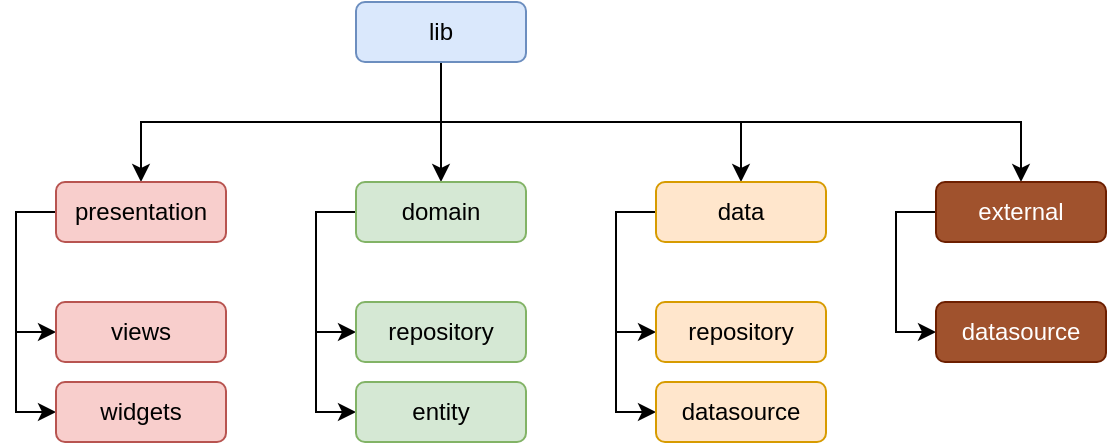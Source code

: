<mxfile version="23.1.1" type="device">
  <diagram name="Page-1" id="LCZDbOzrJUOOxawHYuoy">
    <mxGraphModel dx="1430" dy="525" grid="1" gridSize="10" guides="0" tooltips="1" connect="1" arrows="0" fold="1" page="1" pageScale="1" pageWidth="850" pageHeight="1100" math="0" shadow="0">
      <root>
        <mxCell id="0" />
        <mxCell id="1" parent="0" />
        <mxCell id="h0qZJJTRCDdT7yyd2wxf-5" value="" style="edgeStyle=orthogonalEdgeStyle;rounded=0;orthogonalLoop=1;jettySize=auto;html=1;" edge="1" parent="1" source="h0qZJJTRCDdT7yyd2wxf-1" target="h0qZJJTRCDdT7yyd2wxf-4">
          <mxGeometry relative="1" as="geometry" />
        </mxCell>
        <mxCell id="h0qZJJTRCDdT7yyd2wxf-7" value="" style="edgeStyle=orthogonalEdgeStyle;rounded=0;orthogonalLoop=1;jettySize=auto;html=1;exitX=0.5;exitY=1;exitDx=0;exitDy=0;" edge="1" parent="1" source="h0qZJJTRCDdT7yyd2wxf-1" target="h0qZJJTRCDdT7yyd2wxf-6">
          <mxGeometry relative="1" as="geometry" />
        </mxCell>
        <mxCell id="h0qZJJTRCDdT7yyd2wxf-9" value="" style="edgeStyle=orthogonalEdgeStyle;rounded=0;orthogonalLoop=1;jettySize=auto;html=1;exitX=0.5;exitY=1;exitDx=0;exitDy=0;" edge="1" parent="1" source="h0qZJJTRCDdT7yyd2wxf-1" target="h0qZJJTRCDdT7yyd2wxf-8">
          <mxGeometry relative="1" as="geometry" />
        </mxCell>
        <mxCell id="h0qZJJTRCDdT7yyd2wxf-25" style="edgeStyle=orthogonalEdgeStyle;rounded=0;orthogonalLoop=1;jettySize=auto;html=1;exitX=0.5;exitY=1;exitDx=0;exitDy=0;" edge="1" parent="1" source="h0qZJJTRCDdT7yyd2wxf-1" target="h0qZJJTRCDdT7yyd2wxf-24">
          <mxGeometry relative="1" as="geometry" />
        </mxCell>
        <mxCell id="h0qZJJTRCDdT7yyd2wxf-1" value="lib" style="rounded=1;whiteSpace=wrap;html=1;fillColor=#dae8fc;strokeColor=#6c8ebf;" vertex="1" parent="1">
          <mxGeometry x="360" y="210" width="85" height="30" as="geometry" />
        </mxCell>
        <mxCell id="h0qZJJTRCDdT7yyd2wxf-17" style="edgeStyle=orthogonalEdgeStyle;rounded=0;orthogonalLoop=1;jettySize=auto;html=1;exitX=0;exitY=0.5;exitDx=0;exitDy=0;entryX=0;entryY=0.5;entryDx=0;entryDy=0;" edge="1" parent="1" source="h0qZJJTRCDdT7yyd2wxf-4" target="h0qZJJTRCDdT7yyd2wxf-16">
          <mxGeometry relative="1" as="geometry" />
        </mxCell>
        <mxCell id="h0qZJJTRCDdT7yyd2wxf-19" style="edgeStyle=orthogonalEdgeStyle;rounded=0;orthogonalLoop=1;jettySize=auto;html=1;exitX=0;exitY=0.5;exitDx=0;exitDy=0;entryX=0;entryY=0.5;entryDx=0;entryDy=0;" edge="1" parent="1" source="h0qZJJTRCDdT7yyd2wxf-4" target="h0qZJJTRCDdT7yyd2wxf-18">
          <mxGeometry relative="1" as="geometry" />
        </mxCell>
        <mxCell id="h0qZJJTRCDdT7yyd2wxf-4" value="domain" style="rounded=1;whiteSpace=wrap;html=1;fillColor=#d5e8d4;strokeColor=#82b366;" vertex="1" parent="1">
          <mxGeometry x="360" y="300" width="85" height="30" as="geometry" />
        </mxCell>
        <mxCell id="h0qZJJTRCDdT7yyd2wxf-11" value="" style="edgeStyle=orthogonalEdgeStyle;rounded=0;orthogonalLoop=1;jettySize=auto;html=1;exitX=0;exitY=0.5;exitDx=0;exitDy=0;entryX=0;entryY=0.5;entryDx=0;entryDy=0;" edge="1" parent="1" source="h0qZJJTRCDdT7yyd2wxf-6" target="h0qZJJTRCDdT7yyd2wxf-10">
          <mxGeometry relative="1" as="geometry" />
        </mxCell>
        <mxCell id="h0qZJJTRCDdT7yyd2wxf-14" style="edgeStyle=orthogonalEdgeStyle;rounded=0;orthogonalLoop=1;jettySize=auto;html=1;exitX=0;exitY=0.5;exitDx=0;exitDy=0;entryX=0;entryY=0.5;entryDx=0;entryDy=0;" edge="1" parent="1" source="h0qZJJTRCDdT7yyd2wxf-6" target="h0qZJJTRCDdT7yyd2wxf-12">
          <mxGeometry relative="1" as="geometry" />
        </mxCell>
        <mxCell id="h0qZJJTRCDdT7yyd2wxf-6" value="presentation" style="rounded=1;whiteSpace=wrap;html=1;fillColor=#f8cecc;strokeColor=#b85450;" vertex="1" parent="1">
          <mxGeometry x="210" y="300" width="85" height="30" as="geometry" />
        </mxCell>
        <mxCell id="h0qZJJTRCDdT7yyd2wxf-22" style="edgeStyle=orthogonalEdgeStyle;rounded=0;orthogonalLoop=1;jettySize=auto;html=1;exitX=0;exitY=0.5;exitDx=0;exitDy=0;entryX=0;entryY=0.5;entryDx=0;entryDy=0;" edge="1" parent="1" source="h0qZJJTRCDdT7yyd2wxf-8" target="h0qZJJTRCDdT7yyd2wxf-20">
          <mxGeometry relative="1" as="geometry" />
        </mxCell>
        <mxCell id="h0qZJJTRCDdT7yyd2wxf-23" style="edgeStyle=orthogonalEdgeStyle;rounded=0;orthogonalLoop=1;jettySize=auto;html=1;exitX=0;exitY=0.5;exitDx=0;exitDy=0;entryX=0;entryY=0.5;entryDx=0;entryDy=0;" edge="1" parent="1" source="h0qZJJTRCDdT7yyd2wxf-8" target="h0qZJJTRCDdT7yyd2wxf-21">
          <mxGeometry relative="1" as="geometry" />
        </mxCell>
        <mxCell id="h0qZJJTRCDdT7yyd2wxf-8" value="data" style="rounded=1;whiteSpace=wrap;html=1;fillColor=#ffe6cc;strokeColor=#d79b00;" vertex="1" parent="1">
          <mxGeometry x="510" y="300" width="85" height="30" as="geometry" />
        </mxCell>
        <mxCell id="h0qZJJTRCDdT7yyd2wxf-10" value="views" style="rounded=1;whiteSpace=wrap;html=1;fillColor=#f8cecc;strokeColor=#b85450;" vertex="1" parent="1">
          <mxGeometry x="210" y="360" width="85" height="30" as="geometry" />
        </mxCell>
        <mxCell id="h0qZJJTRCDdT7yyd2wxf-12" value="widgets" style="rounded=1;whiteSpace=wrap;html=1;fillColor=#f8cecc;strokeColor=#b85450;" vertex="1" parent="1">
          <mxGeometry x="210" y="400" width="85" height="30" as="geometry" />
        </mxCell>
        <mxCell id="h0qZJJTRCDdT7yyd2wxf-16" value="repository" style="rounded=1;whiteSpace=wrap;html=1;fillColor=#d5e8d4;strokeColor=#82b366;" vertex="1" parent="1">
          <mxGeometry x="360" y="360" width="85" height="30" as="geometry" />
        </mxCell>
        <mxCell id="h0qZJJTRCDdT7yyd2wxf-18" value="entity" style="rounded=1;whiteSpace=wrap;html=1;fillColor=#d5e8d4;strokeColor=#82b366;" vertex="1" parent="1">
          <mxGeometry x="360" y="400" width="85" height="30" as="geometry" />
        </mxCell>
        <mxCell id="h0qZJJTRCDdT7yyd2wxf-20" value="repository" style="rounded=1;whiteSpace=wrap;html=1;fillColor=#ffe6cc;strokeColor=#d79b00;" vertex="1" parent="1">
          <mxGeometry x="510" y="360" width="85" height="30" as="geometry" />
        </mxCell>
        <mxCell id="h0qZJJTRCDdT7yyd2wxf-21" value="datasource" style="rounded=1;whiteSpace=wrap;html=1;fillColor=#ffe6cc;strokeColor=#d79b00;" vertex="1" parent="1">
          <mxGeometry x="510" y="400" width="85" height="30" as="geometry" />
        </mxCell>
        <mxCell id="h0qZJJTRCDdT7yyd2wxf-27" style="edgeStyle=orthogonalEdgeStyle;rounded=0;orthogonalLoop=1;jettySize=auto;html=1;exitX=0;exitY=0.5;exitDx=0;exitDy=0;entryX=0;entryY=0.5;entryDx=0;entryDy=0;" edge="1" parent="1" source="h0qZJJTRCDdT7yyd2wxf-24" target="h0qZJJTRCDdT7yyd2wxf-26">
          <mxGeometry relative="1" as="geometry" />
        </mxCell>
        <mxCell id="h0qZJJTRCDdT7yyd2wxf-24" value="external" style="rounded=1;whiteSpace=wrap;html=1;fillColor=#a0522d;strokeColor=#6D1F00;fontColor=#ffffff;" vertex="1" parent="1">
          <mxGeometry x="650" y="300" width="85" height="30" as="geometry" />
        </mxCell>
        <mxCell id="h0qZJJTRCDdT7yyd2wxf-26" value="datasource" style="rounded=1;whiteSpace=wrap;html=1;fillColor=#a0522d;strokeColor=#6D1F00;fontColor=#ffffff;" vertex="1" parent="1">
          <mxGeometry x="650" y="360" width="85" height="30" as="geometry" />
        </mxCell>
      </root>
    </mxGraphModel>
  </diagram>
</mxfile>
